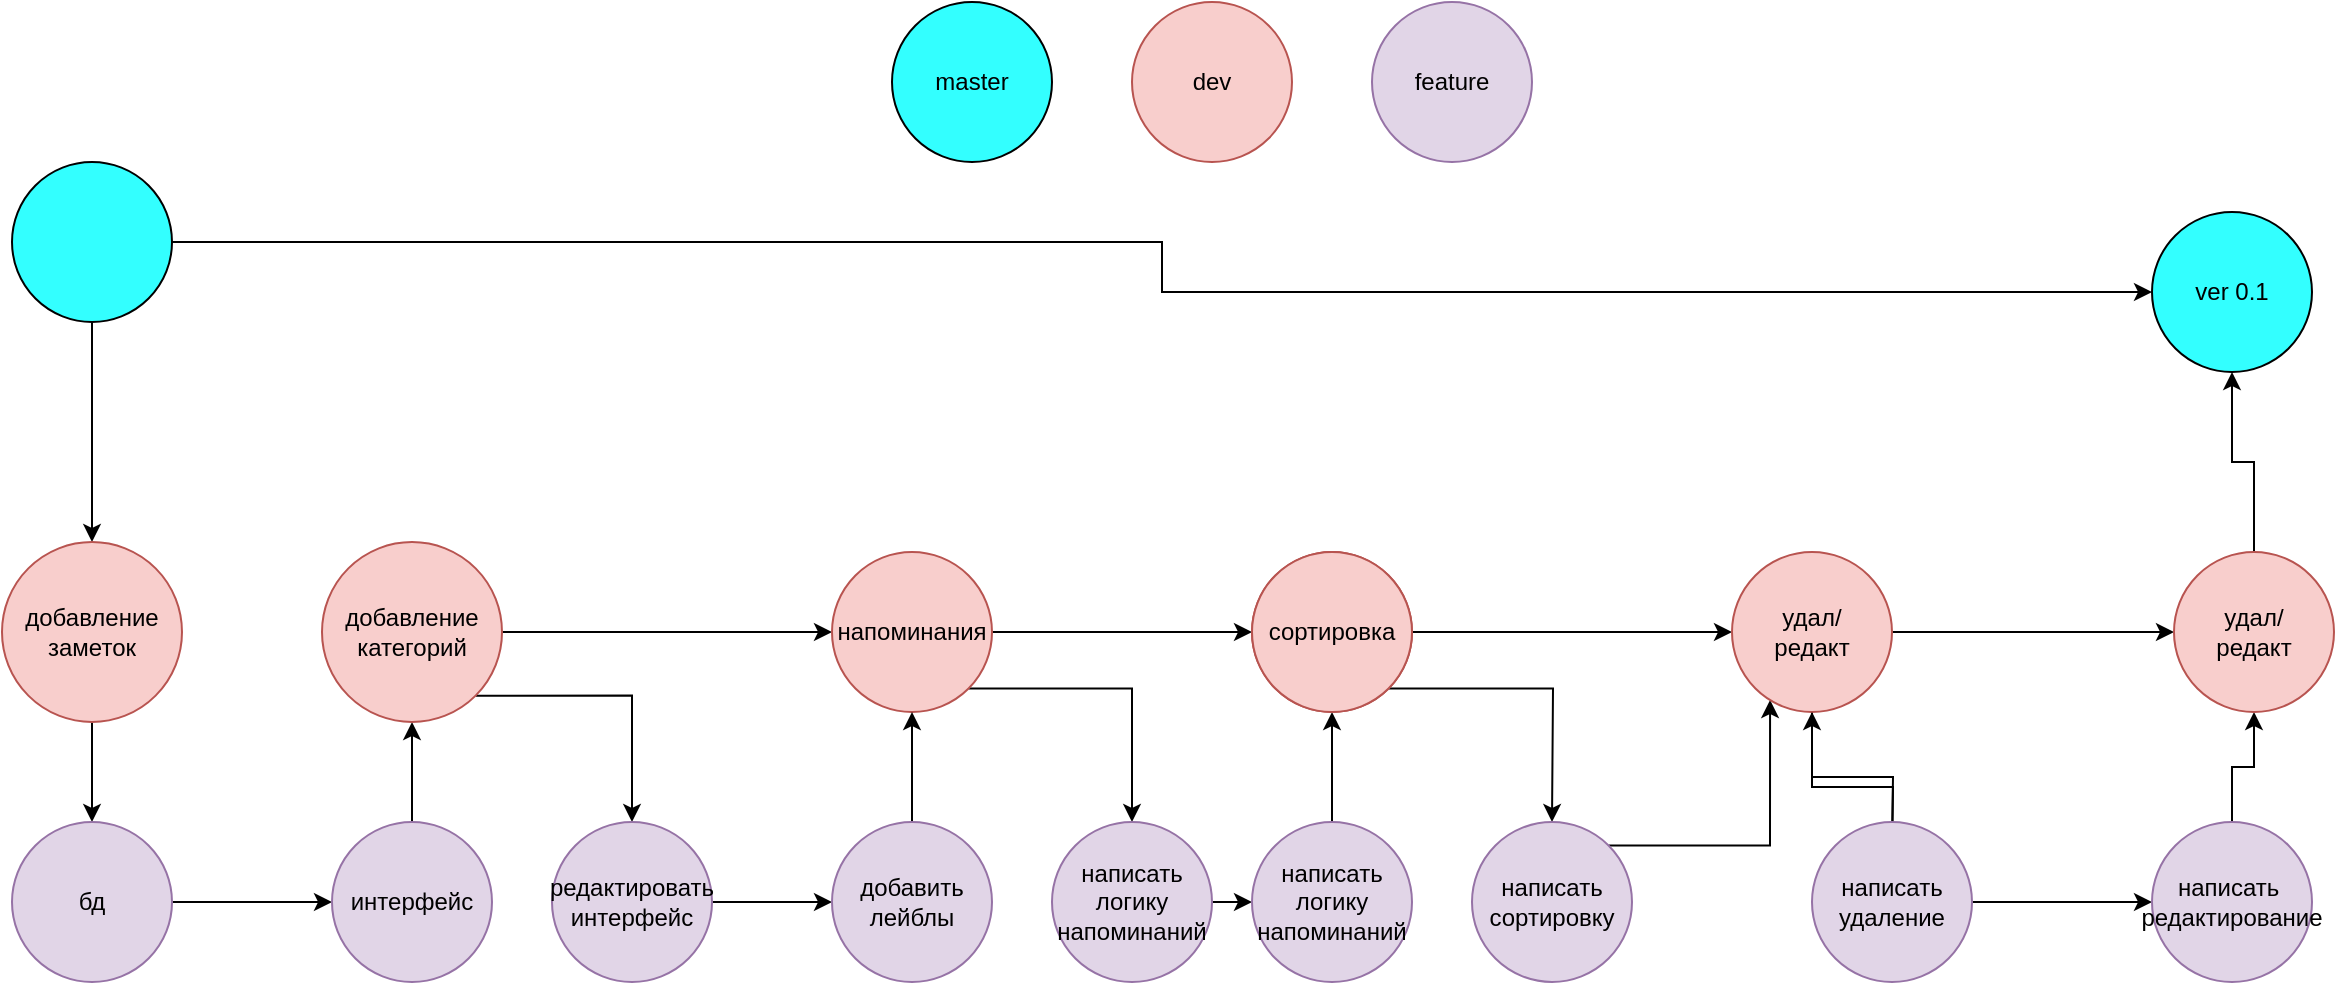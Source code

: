 <mxfile version="15.6.3" type="github">
  <diagram id="wxZdIpou0BA3M3fZOamR" name="Page-1">
    <mxGraphModel dx="2233" dy="1085" grid="1" gridSize="10" guides="1" tooltips="1" connect="1" arrows="1" fold="1" page="1" pageScale="1" pageWidth="827" pageHeight="1169" math="0" shadow="0">
      <root>
        <mxCell id="0" />
        <mxCell id="1" parent="0" />
        <mxCell id="3KYLXrWfB-gJ9cPaj21d-1" value="master" style="ellipse;whiteSpace=wrap;html=1;aspect=fixed;fillColor=#33FFFF;" vertex="1" parent="1">
          <mxGeometry x="520" y="480" width="80" height="80" as="geometry" />
        </mxCell>
        <mxCell id="3KYLXrWfB-gJ9cPaj21d-2" value="dev" style="ellipse;whiteSpace=wrap;html=1;aspect=fixed;fillColor=#f8cecc;strokeColor=#b85450;" vertex="1" parent="1">
          <mxGeometry x="640" y="480" width="80" height="80" as="geometry" />
        </mxCell>
        <mxCell id="3KYLXrWfB-gJ9cPaj21d-3" value="feature" style="ellipse;whiteSpace=wrap;html=1;aspect=fixed;fillColor=#e1d5e7;strokeColor=#9673a6;" vertex="1" parent="1">
          <mxGeometry x="760" y="480" width="80" height="80" as="geometry" />
        </mxCell>
        <mxCell id="3KYLXrWfB-gJ9cPaj21d-10" style="edgeStyle=orthogonalEdgeStyle;rounded=0;orthogonalLoop=1;jettySize=auto;html=1;exitX=0.5;exitY=1;exitDx=0;exitDy=0;entryX=0.5;entryY=0;entryDx=0;entryDy=0;fontColor=#66FF66;" edge="1" parent="1" source="3KYLXrWfB-gJ9cPaj21d-4" target="3KYLXrWfB-gJ9cPaj21d-7">
          <mxGeometry relative="1" as="geometry" />
        </mxCell>
        <mxCell id="3KYLXrWfB-gJ9cPaj21d-44" style="edgeStyle=orthogonalEdgeStyle;rounded=0;orthogonalLoop=1;jettySize=auto;html=1;exitX=1;exitY=0.5;exitDx=0;exitDy=0;entryX=0;entryY=0.5;entryDx=0;entryDy=0;fontColor=#66FF66;" edge="1" parent="1" source="3KYLXrWfB-gJ9cPaj21d-4" target="3KYLXrWfB-gJ9cPaj21d-6">
          <mxGeometry relative="1" as="geometry" />
        </mxCell>
        <mxCell id="3KYLXrWfB-gJ9cPaj21d-4" value="" style="ellipse;whiteSpace=wrap;html=1;aspect=fixed;fillColor=#33FFFF;" vertex="1" parent="1">
          <mxGeometry x="80" y="560" width="80" height="80" as="geometry" />
        </mxCell>
        <mxCell id="3KYLXrWfB-gJ9cPaj21d-6" value="ver 0.1" style="ellipse;whiteSpace=wrap;html=1;aspect=fixed;fillColor=#33FFFF;" vertex="1" parent="1">
          <mxGeometry x="1150" y="585" width="80" height="80" as="geometry" />
        </mxCell>
        <mxCell id="3KYLXrWfB-gJ9cPaj21d-9" style="edgeStyle=orthogonalEdgeStyle;rounded=0;orthogonalLoop=1;jettySize=auto;html=1;exitX=0.5;exitY=1;exitDx=0;exitDy=0;entryX=0.5;entryY=0;entryDx=0;entryDy=0;fontColor=#66FF66;" edge="1" parent="1" source="3KYLXrWfB-gJ9cPaj21d-7" target="3KYLXrWfB-gJ9cPaj21d-8">
          <mxGeometry relative="1" as="geometry" />
        </mxCell>
        <mxCell id="3KYLXrWfB-gJ9cPaj21d-7" value="добавление заметок" style="ellipse;whiteSpace=wrap;html=1;aspect=fixed;fillColor=#f8cecc;strokeColor=#b85450;" vertex="1" parent="1">
          <mxGeometry x="75" y="750" width="90" height="90" as="geometry" />
        </mxCell>
        <mxCell id="3KYLXrWfB-gJ9cPaj21d-11" style="edgeStyle=orthogonalEdgeStyle;rounded=0;orthogonalLoop=1;jettySize=auto;html=1;exitX=1;exitY=0.5;exitDx=0;exitDy=0;fontColor=#66FF66;" edge="1" parent="1" source="3KYLXrWfB-gJ9cPaj21d-8">
          <mxGeometry relative="1" as="geometry">
            <mxPoint x="240" y="930" as="targetPoint" />
          </mxGeometry>
        </mxCell>
        <mxCell id="3KYLXrWfB-gJ9cPaj21d-8" value="бд" style="ellipse;whiteSpace=wrap;html=1;aspect=fixed;fillColor=#e1d5e7;strokeColor=#9673a6;" vertex="1" parent="1">
          <mxGeometry x="80" y="890" width="80" height="80" as="geometry" />
        </mxCell>
        <mxCell id="3KYLXrWfB-gJ9cPaj21d-14" style="edgeStyle=orthogonalEdgeStyle;rounded=0;orthogonalLoop=1;jettySize=auto;html=1;exitX=0.5;exitY=0;exitDx=0;exitDy=0;entryX=0.5;entryY=1;entryDx=0;entryDy=0;fontColor=#66FF66;" edge="1" parent="1" source="3KYLXrWfB-gJ9cPaj21d-12" target="3KYLXrWfB-gJ9cPaj21d-13">
          <mxGeometry relative="1" as="geometry" />
        </mxCell>
        <mxCell id="3KYLXrWfB-gJ9cPaj21d-12" value="интерфейс" style="ellipse;whiteSpace=wrap;html=1;aspect=fixed;fillColor=#e1d5e7;strokeColor=#9673a6;" vertex="1" parent="1">
          <mxGeometry x="240" y="890" width="80" height="80" as="geometry" />
        </mxCell>
        <mxCell id="3KYLXrWfB-gJ9cPaj21d-15" style="edgeStyle=orthogonalEdgeStyle;rounded=0;orthogonalLoop=1;jettySize=auto;html=1;exitX=1;exitY=1;exitDx=0;exitDy=0;fontColor=#66FF66;entryX=0.5;entryY=0;entryDx=0;entryDy=0;" edge="1" parent="1" source="3KYLXrWfB-gJ9cPaj21d-13" target="3KYLXrWfB-gJ9cPaj21d-18">
          <mxGeometry relative="1" as="geometry">
            <mxPoint x="390" y="870" as="targetPoint" />
          </mxGeometry>
        </mxCell>
        <mxCell id="3KYLXrWfB-gJ9cPaj21d-16" style="edgeStyle=orthogonalEdgeStyle;rounded=0;orthogonalLoop=1;jettySize=auto;html=1;exitX=1;exitY=0.5;exitDx=0;exitDy=0;fontColor=#66FF66;entryX=0;entryY=0.5;entryDx=0;entryDy=0;" edge="1" parent="1" source="3KYLXrWfB-gJ9cPaj21d-13" target="3KYLXrWfB-gJ9cPaj21d-17">
          <mxGeometry relative="1" as="geometry">
            <mxPoint x="430" y="795" as="targetPoint" />
          </mxGeometry>
        </mxCell>
        <mxCell id="3KYLXrWfB-gJ9cPaj21d-13" value="добавление категорий" style="ellipse;whiteSpace=wrap;html=1;aspect=fixed;fillColor=#f8cecc;strokeColor=#b85450;" vertex="1" parent="1">
          <mxGeometry x="235" y="750" width="90" height="90" as="geometry" />
        </mxCell>
        <mxCell id="3KYLXrWfB-gJ9cPaj21d-22" style="edgeStyle=orthogonalEdgeStyle;rounded=0;orthogonalLoop=1;jettySize=auto;html=1;exitX=1;exitY=1;exitDx=0;exitDy=0;fontColor=#66FF66;entryX=0.5;entryY=0;entryDx=0;entryDy=0;" edge="1" parent="1" source="3KYLXrWfB-gJ9cPaj21d-17" target="3KYLXrWfB-gJ9cPaj21d-23">
          <mxGeometry relative="1" as="geometry">
            <mxPoint x="640" y="860" as="targetPoint" />
          </mxGeometry>
        </mxCell>
        <mxCell id="3KYLXrWfB-gJ9cPaj21d-28" style="edgeStyle=orthogonalEdgeStyle;rounded=0;orthogonalLoop=1;jettySize=auto;html=1;exitX=1;exitY=0.5;exitDx=0;exitDy=0;entryX=0;entryY=0.5;entryDx=0;entryDy=0;fontColor=#66FF66;" edge="1" parent="1" source="3KYLXrWfB-gJ9cPaj21d-17" target="3KYLXrWfB-gJ9cPaj21d-26">
          <mxGeometry relative="1" as="geometry" />
        </mxCell>
        <mxCell id="3KYLXrWfB-gJ9cPaj21d-17" value="напоминания" style="ellipse;whiteSpace=wrap;html=1;aspect=fixed;fillColor=#f8cecc;strokeColor=#b85450;" vertex="1" parent="1">
          <mxGeometry x="490" y="755" width="80" height="80" as="geometry" />
        </mxCell>
        <mxCell id="3KYLXrWfB-gJ9cPaj21d-20" value="" style="edgeStyle=orthogonalEdgeStyle;rounded=0;orthogonalLoop=1;jettySize=auto;html=1;fontColor=#66FF66;" edge="1" parent="1" source="3KYLXrWfB-gJ9cPaj21d-18" target="3KYLXrWfB-gJ9cPaj21d-19">
          <mxGeometry relative="1" as="geometry" />
        </mxCell>
        <mxCell id="3KYLXrWfB-gJ9cPaj21d-18" value="редактировать интерфейс" style="ellipse;whiteSpace=wrap;html=1;aspect=fixed;fillColor=#e1d5e7;strokeColor=#9673a6;" vertex="1" parent="1">
          <mxGeometry x="350" y="890" width="80" height="80" as="geometry" />
        </mxCell>
        <mxCell id="3KYLXrWfB-gJ9cPaj21d-21" style="edgeStyle=orthogonalEdgeStyle;rounded=0;orthogonalLoop=1;jettySize=auto;html=1;exitX=0.5;exitY=0;exitDx=0;exitDy=0;entryX=0.5;entryY=1;entryDx=0;entryDy=0;fontColor=#66FF66;" edge="1" parent="1" source="3KYLXrWfB-gJ9cPaj21d-19" target="3KYLXrWfB-gJ9cPaj21d-17">
          <mxGeometry relative="1" as="geometry" />
        </mxCell>
        <mxCell id="3KYLXrWfB-gJ9cPaj21d-19" value="добавить лейблы" style="ellipse;whiteSpace=wrap;html=1;aspect=fixed;fillColor=#e1d5e7;strokeColor=#9673a6;" vertex="1" parent="1">
          <mxGeometry x="490" y="890" width="80" height="80" as="geometry" />
        </mxCell>
        <mxCell id="3KYLXrWfB-gJ9cPaj21d-25" style="edgeStyle=orthogonalEdgeStyle;rounded=0;orthogonalLoop=1;jettySize=auto;html=1;exitX=1;exitY=0.5;exitDx=0;exitDy=0;entryX=0;entryY=0.5;entryDx=0;entryDy=0;fontColor=#66FF66;" edge="1" parent="1" source="3KYLXrWfB-gJ9cPaj21d-23" target="3KYLXrWfB-gJ9cPaj21d-24">
          <mxGeometry relative="1" as="geometry" />
        </mxCell>
        <mxCell id="3KYLXrWfB-gJ9cPaj21d-23" value="написать логику напоминаний" style="ellipse;whiteSpace=wrap;html=1;aspect=fixed;fillColor=#e1d5e7;strokeColor=#9673a6;" vertex="1" parent="1">
          <mxGeometry x="600" y="890" width="80" height="80" as="geometry" />
        </mxCell>
        <mxCell id="3KYLXrWfB-gJ9cPaj21d-27" style="edgeStyle=orthogonalEdgeStyle;rounded=0;orthogonalLoop=1;jettySize=auto;html=1;exitX=0.5;exitY=0;exitDx=0;exitDy=0;entryX=0.5;entryY=1;entryDx=0;entryDy=0;fontColor=#66FF66;" edge="1" parent="1" source="3KYLXrWfB-gJ9cPaj21d-24" target="3KYLXrWfB-gJ9cPaj21d-26">
          <mxGeometry relative="1" as="geometry" />
        </mxCell>
        <mxCell id="3KYLXrWfB-gJ9cPaj21d-24" value="написать логику напоминаний" style="ellipse;whiteSpace=wrap;html=1;aspect=fixed;fillColor=#e1d5e7;strokeColor=#9673a6;" vertex="1" parent="1">
          <mxGeometry x="700" y="890" width="80" height="80" as="geometry" />
        </mxCell>
        <mxCell id="3KYLXrWfB-gJ9cPaj21d-29" style="edgeStyle=orthogonalEdgeStyle;rounded=0;orthogonalLoop=1;jettySize=auto;html=1;exitX=1;exitY=1;exitDx=0;exitDy=0;fontColor=#66FF66;" edge="1" parent="1" source="3KYLXrWfB-gJ9cPaj21d-26">
          <mxGeometry relative="1" as="geometry">
            <mxPoint x="850" y="890" as="targetPoint" />
          </mxGeometry>
        </mxCell>
        <mxCell id="3KYLXrWfB-gJ9cPaj21d-31" style="edgeStyle=orthogonalEdgeStyle;rounded=0;orthogonalLoop=1;jettySize=auto;html=1;exitX=1;exitY=0.5;exitDx=0;exitDy=0;fontColor=#66FF66;" edge="1" parent="1" source="3KYLXrWfB-gJ9cPaj21d-26">
          <mxGeometry relative="1" as="geometry">
            <mxPoint x="940" y="795" as="targetPoint" />
          </mxGeometry>
        </mxCell>
        <mxCell id="3KYLXrWfB-gJ9cPaj21d-26" value="сортировка" style="ellipse;whiteSpace=wrap;html=1;aspect=fixed;fillColor=#f8cecc;strokeColor=#b85450;" vertex="1" parent="1">
          <mxGeometry x="700" y="755" width="80" height="80" as="geometry" />
        </mxCell>
        <mxCell id="3KYLXrWfB-gJ9cPaj21d-34" style="edgeStyle=orthogonalEdgeStyle;rounded=0;orthogonalLoop=1;jettySize=auto;html=1;exitX=1;exitY=0;exitDx=0;exitDy=0;entryX=0.238;entryY=0.925;entryDx=0;entryDy=0;entryPerimeter=0;fontColor=#66FF66;" edge="1" parent="1" source="3KYLXrWfB-gJ9cPaj21d-30" target="3KYLXrWfB-gJ9cPaj21d-33">
          <mxGeometry relative="1" as="geometry" />
        </mxCell>
        <mxCell id="3KYLXrWfB-gJ9cPaj21d-30" value="написать сортировку" style="ellipse;whiteSpace=wrap;html=1;aspect=fixed;fillColor=#e1d5e7;strokeColor=#9673a6;" vertex="1" parent="1">
          <mxGeometry x="810" y="890" width="80" height="80" as="geometry" />
        </mxCell>
        <mxCell id="3KYLXrWfB-gJ9cPaj21d-32" value="сортировка" style="ellipse;whiteSpace=wrap;html=1;aspect=fixed;fillColor=#f8cecc;strokeColor=#b85450;" vertex="1" parent="1">
          <mxGeometry x="700" y="755" width="80" height="80" as="geometry" />
        </mxCell>
        <mxCell id="3KYLXrWfB-gJ9cPaj21d-35" style="edgeStyle=orthogonalEdgeStyle;rounded=0;orthogonalLoop=1;jettySize=auto;html=1;exitX=0.5;exitY=1;exitDx=0;exitDy=0;fontColor=#66FF66;" edge="1" parent="1" source="3KYLXrWfB-gJ9cPaj21d-33">
          <mxGeometry relative="1" as="geometry">
            <mxPoint x="1020" y="910" as="targetPoint" />
          </mxGeometry>
        </mxCell>
        <mxCell id="3KYLXrWfB-gJ9cPaj21d-42" style="edgeStyle=orthogonalEdgeStyle;rounded=0;orthogonalLoop=1;jettySize=auto;html=1;exitX=1;exitY=0.5;exitDx=0;exitDy=0;entryX=0;entryY=0.5;entryDx=0;entryDy=0;fontColor=#66FF66;" edge="1" parent="1" source="3KYLXrWfB-gJ9cPaj21d-33" target="3KYLXrWfB-gJ9cPaj21d-41">
          <mxGeometry relative="1" as="geometry" />
        </mxCell>
        <mxCell id="3KYLXrWfB-gJ9cPaj21d-33" value="удал/&lt;br&gt;редакт" style="ellipse;whiteSpace=wrap;html=1;aspect=fixed;fillColor=#f8cecc;strokeColor=#b85450;" vertex="1" parent="1">
          <mxGeometry x="940" y="755" width="80" height="80" as="geometry" />
        </mxCell>
        <mxCell id="3KYLXrWfB-gJ9cPaj21d-37" value="" style="edgeStyle=orthogonalEdgeStyle;rounded=0;orthogonalLoop=1;jettySize=auto;html=1;fontColor=#66FF66;" edge="1" parent="1" target="3KYLXrWfB-gJ9cPaj21d-33">
          <mxGeometry relative="1" as="geometry">
            <mxPoint x="1020" y="900" as="sourcePoint" />
          </mxGeometry>
        </mxCell>
        <mxCell id="3KYLXrWfB-gJ9cPaj21d-40" value="" style="edgeStyle=orthogonalEdgeStyle;rounded=0;orthogonalLoop=1;jettySize=auto;html=1;fontColor=#66FF66;" edge="1" parent="1" source="3KYLXrWfB-gJ9cPaj21d-36" target="3KYLXrWfB-gJ9cPaj21d-39">
          <mxGeometry relative="1" as="geometry" />
        </mxCell>
        <mxCell id="3KYLXrWfB-gJ9cPaj21d-36" value="написать удаление" style="ellipse;whiteSpace=wrap;html=1;aspect=fixed;fillColor=#e1d5e7;strokeColor=#9673a6;" vertex="1" parent="1">
          <mxGeometry x="980" y="890" width="80" height="80" as="geometry" />
        </mxCell>
        <mxCell id="3KYLXrWfB-gJ9cPaj21d-43" style="edgeStyle=orthogonalEdgeStyle;rounded=0;orthogonalLoop=1;jettySize=auto;html=1;exitX=0.5;exitY=0;exitDx=0;exitDy=0;entryX=0.5;entryY=1;entryDx=0;entryDy=0;fontColor=#66FF66;" edge="1" parent="1" source="3KYLXrWfB-gJ9cPaj21d-39" target="3KYLXrWfB-gJ9cPaj21d-41">
          <mxGeometry relative="1" as="geometry" />
        </mxCell>
        <mxCell id="3KYLXrWfB-gJ9cPaj21d-39" value="написать&amp;nbsp;&lt;br&gt;редактирование" style="ellipse;whiteSpace=wrap;html=1;aspect=fixed;fillColor=#e1d5e7;strokeColor=#9673a6;" vertex="1" parent="1">
          <mxGeometry x="1150" y="890" width="80" height="80" as="geometry" />
        </mxCell>
        <mxCell id="3KYLXrWfB-gJ9cPaj21d-45" style="edgeStyle=orthogonalEdgeStyle;rounded=0;orthogonalLoop=1;jettySize=auto;html=1;exitX=0.5;exitY=0;exitDx=0;exitDy=0;fontColor=#66FF66;" edge="1" parent="1" source="3KYLXrWfB-gJ9cPaj21d-41" target="3KYLXrWfB-gJ9cPaj21d-6">
          <mxGeometry relative="1" as="geometry" />
        </mxCell>
        <mxCell id="3KYLXrWfB-gJ9cPaj21d-41" value="удал/&lt;br&gt;редакт" style="ellipse;whiteSpace=wrap;html=1;aspect=fixed;fillColor=#f8cecc;strokeColor=#b85450;" vertex="1" parent="1">
          <mxGeometry x="1161" y="755" width="80" height="80" as="geometry" />
        </mxCell>
      </root>
    </mxGraphModel>
  </diagram>
</mxfile>
